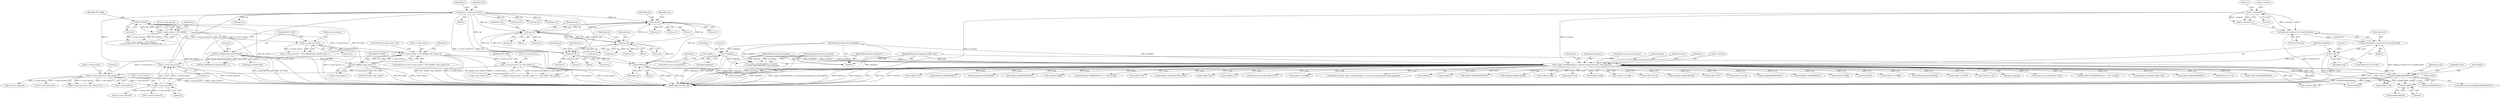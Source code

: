 digraph "1_Android_eeb4e45d5683f88488c083ecf142dc89bc3f0b47@array" {
"1000831" [label="(Call,work[i]*2)"];
"1000649" [label="(Call,work[i]&0x80000000UL)"];
"1000851" [label="(Call,work[i]=top)"];
"1000776" [label="(Call,top-=3)"];
"1000372" [label="(Call,top=s->used_entries*3-2)"];
"1000374" [label="(Call,s->used_entries*3-2)"];
"1000375" [label="(Call,s->used_entries*3)"];
"1000262" [label="(Call,s->used_entries*(s->dec_leafw+1))"];
"1000222" [label="(Call,s->used_entries > INT_MAX/(s->dec_leafw+1))"];
"1000167" [label="(Call,s->used_entries > INT_MAX/2)"];
"1000171" [label="(Call,INT_MAX/2)"];
"1000175" [label="(Call,s->used_entries*2)"];
"1000226" [label="(Call,INT_MAX/(s->dec_leafw+1))"];
"1000181" [label="(Call,INT_MAX/((long) sizeof(*work)))"];
"1000240" [label="(Call,s->used_entries * (s->dec_leafw+1))"];
"1000822" [label="(Call,top-=2)"];
"1000664" [label="(Call,top-=4)"];
"1000723" [label="(Call,top-=3)"];
"1000210" [label="(Call,_make_words(lengthlist,s->entries,work,quantvals,s,opb,maptype))"];
"1000114" [label="(Call,!lengthlist)"];
"1000106" [label="(MethodParameterIn,char *lengthlist)"];
"1000195" [label="(Call,s->entries*2)"];
"1000205" [label="(Call,!work)"];
"1000191" [label="(Call,work=calloc((s->entries*2+1),sizeof(*work)))"];
"1000193" [label="(Call,calloc((s->entries*2+1),sizeof(*work)))"];
"1000107" [label="(MethodParameterIn,long quantvals)"];
"1000105" [label="(MethodParameterIn,codebook *s)"];
"1000108" [label="(MethodParameterIn,oggpack_buffer *opb)"];
"1000109" [label="(MethodParameterIn,int maptype)"];
"1000227" [label="(Identifier,INT_MAX)"];
"1000224" [label="(Identifier,s)"];
"1000204" [label="(ControlStructure,if (!work))"];
"1000400" [label="(Call,s->used_entries*2)"];
"1000177" [label="(Identifier,s)"];
"1000241" [label="(Call,s->used_entries)"];
"1000827" [label="(Identifier,out)"];
"1000438" [label="(Call,work[i]>>8)"];
"1000226" [label="(Call,INT_MAX/(s->dec_leafw+1))"];
"1000359" [label="(Call,work[i] & 0x80000000UL)"];
"1000645" [label="(Identifier,i)"];
"1000544" [label="(Call,out[top]=work[work[i]*2])"];
"1000722" [label="(Block,)"];
"1000810" [label="(Call,top+2)"];
"1000768" [label="(Call,work[i+1]&0x80000000UL)"];
"1000663" [label="(Block,)"];
"1000166" [label="(Call,s->used_entries > INT_MAX/2 ||\n      s->used_entries*2 > INT_MAX/((long) sizeof(*work)) - 1)"];
"1000760" [label="(Call,work[i] & 0xffff)"];
"1000757" [label="(Call,top+2)"];
"1000357" [label="(Call,((work[i] & 0x80000000UL) >> 16) | work[i])"];
"1000250" [label="(Identifier,INT_MAX)"];
"1000183" [label="(Call,(long) sizeof(*work))"];
"1000609" [label="(Call,work[i+1]*2)"];
"1000739" [label="(Call,out[top+1]=work[work[i+1]*2])"];
"1000201" [label="(Call,sizeof(*work))"];
"1000375" [label="(Call,s->used_entries*3)"];
"1000233" [label="(ControlStructure,goto error_out;)"];
"1000301" [label="(Call,s->used_entries*2)"];
"1000747" [label="(Call,work[i+1]*2)"];
"1000175" [label="(Call,s->used_entries*2)"];
"1000497" [label="(Call,work[i]>>8)"];
"1000180" [label="(Call,INT_MAX/((long) sizeof(*work)) - 1)"];
"1000109" [label="(MethodParameterIn,int maptype)"];
"1000824" [label="(Literal,2)"];
"1000836" [label="(Call,out[top+1]=work[work[i+1]*2])"];
"1000664" [label="(Call,top-=4)"];
"1000172" [label="(Identifier,INT_MAX)"];
"1000188" [label="(Literal,1)"];
"1000683" [label="(Call,top+1)"];
"1000179" [label="(Literal,2)"];
"1000181" [label="(Call,INT_MAX/((long) sizeof(*work)))"];
"1000222" [label="(Call,s->used_entries > INT_MAX/(s->dec_leafw+1))"];
"1000339" [label="(Call,s->used_entries*2)"];
"1000199" [label="(Literal,2)"];
"1000813" [label="(Call,work[i+1] & 0xffff)"];
"1000700" [label="(Call,top+2)"];
"1000209" [label="(ControlStructure,if(_make_words(lengthlist,s->entries,work,quantvals,s,opb,maptype)))"];
"1000173" [label="(Literal,2)"];
"1000596" [label="(Call,work[i]*2)"];
"1000732" [label="(Call,work[i]>>16)"];
"1000194" [label="(Call,s->entries*2+1)"];
"1000649" [label="(Call,work[i]&0x80000000UL)"];
"1000541" [label="(Call,top-=3)"];
"1000669" [label="(Identifier,out)"];
"1000770" [label="(Identifier,work)"];
"1000168" [label="(Call,s->used_entries)"];
"1000832" [label="(Call,work[i])"];
"1000115" [label="(Identifier,lengthlist)"];
"1000829" [label="(Call,work[work[i]*2])"];
"1000212" [label="(Call,s->entries)"];
"1000429" [label="(Call,top-=4)"];
"1000191" [label="(Call,work=calloc((s->entries*2+1),sizeof(*work)))"];
"1000261" [label="(Call,s->used_entries*(s->dec_leafw+1)-2)"];
"1000105" [label="(MethodParameterIn,codebook *s)"];
"1000217" [label="(Identifier,s)"];
"1000550" [label="(Call,work[i]*2)"];
"1000117" [label="(Literal,1)"];
"1000376" [label="(Call,s->used_entries)"];
"1000107" [label="(MethodParameterIn,long quantvals)"];
"1000384" [label="(Identifier,s)"];
"1000821" [label="(Block,)"];
"1000831" [label="(Call,work[i]*2)"];
"1000742" [label="(Call,top+1)"];
"1000228" [label="(Call,s->dec_leafw+1)"];
"1000635" [label="(Call,s->used_entries*2)"];
"1000656" [label="(Call,work[i+1]&0x80000000UL)"];
"1000216" [label="(Identifier,quantvals)"];
"1000779" [label="(Call,out[top]=work[work[i]*2])"];
"1000865" [label="(MethodReturn,static int)"];
"1000379" [label="(Literal,3)"];
"1000263" [label="(Call,s->used_entries)"];
"1000835" [label="(Literal,2)"];
"1000488" [label="(Call,top-=3)"];
"1000114" [label="(Call,!lengthlist)"];
"1000856" [label="(Call,free(work))"];
"1000777" [label="(Identifier,top)"];
"1000823" [label="(Identifier,top)"];
"1000200" [label="(Literal,1)"];
"1000525" [label="(Call,work[i] & 0xff)"];
"1000195" [label="(Call,s->entries*2)"];
"1000711" [label="(Call,top+3)"];
"1000728" [label="(Identifier,out)"];
"1000380" [label="(Literal,2)"];
"1000647" [label="(Block,)"];
"1000110" [label="(Block,)"];
"1000266" [label="(Call,s->dec_leafw+1)"];
"1000240" [label="(Call,s->used_entries * (s->dec_leafw+1))"];
"1000211" [label="(Identifier,lengthlist)"];
"1000844" [label="(Call,work[i+1]*2)"];
"1000108" [label="(MethodParameterIn,oggpack_buffer *opb)"];
"1000587" [label="(Call,top-=2)"];
"1000374" [label="(Call,s->used_entries*3-2)"];
"1000666" [label="(Literal,4)"];
"1000468" [label="(Call,work[i] & 0xff)"];
"1000244" [label="(Call,s->dec_leafw+1)"];
"1000176" [label="(Call,s->used_entries)"];
"1000658" [label="(Identifier,work)"];
"1000121" [label="(Identifier,s)"];
"1000650" [label="(Call,work[i])"];
"1000196" [label="(Call,s->entries)"];
"1000793" [label="(Call,top+1)"];
"1000822" [label="(Call,top-=2)"];
"1000271" [label="(Literal,2)"];
"1000479" [label="(Call,work[i+1] & 0xff)"];
"1000149" [label="(Call,_make_words(lengthlist,s->entries,\n\t\t   s->dec_table,quantvals,s,opb,maptype))"];
"1000223" [label="(Call,s->used_entries)"];
"1000665" [label="(Identifier,top)"];
"1000725" [label="(Literal,3)"];
"1000563" [label="(Call,work[i+1]>>8)"];
"1000193" [label="(Call,calloc((s->entries*2+1),sizeof(*work)))"];
"1000590" [label="(Call,out[top]=work[work[i]*2])"];
"1000512" [label="(Call,work[i+1]*2)"];
"1000798" [label="(Call,work[i+1]>>16)"];
"1000262" [label="(Call,s->used_entries*(s->dec_leafw+1))"];
"1000414" [label="(Call,work[i]&0x80000000UL)"];
"1000192" [label="(Identifier,work)"];
"1000653" [label="(Literal,0x80000000UL)"];
"1000239" [label="(Call,s->used_entries * (s->dec_leafw+1) > INT_MAX/s->dec_nodeb)"];
"1000321" [label="(Call,work[i] & 0x80000000UL)"];
"1000372" [label="(Call,top=s->used_entries*3-2)"];
"1000703" [label="(Call,work[i] & 0xffff)"];
"1000220" [label="(ControlStructure,goto error_out;)"];
"1000218" [label="(Identifier,opb)"];
"1000210" [label="(Call,_make_words(lengthlist,s->entries,work,quantvals,s,opb,maptype))"];
"1000724" [label="(Identifier,top)"];
"1000861" [label="(Call,free(work))"];
"1000714" [label="(Call,work[i+1] & 0xffff)"];
"1000648" [label="(ControlStructure,if(work[i]&0x80000000UL))"];
"1000825" [label="(Call,out[top]=work[work[i]*2])"];
"1000785" [label="(Call,work[i]*2)"];
"1000723" [label="(Call,top-=3)"];
"1000851" [label="(Call,work[i]=top)"];
"1000174" [label="(Call,s->used_entries*2 > INT_MAX/((long) sizeof(*work)) - 1)"];
"1000182" [label="(Identifier,INT_MAX)"];
"1000578" [label="(Call,work[i+1] & 0xff)"];
"1000776" [label="(Call,top-=3)"];
"1000453" [label="(Call,work[i+1]>>8)"];
"1000852" [label="(Call,work[i])"];
"1000839" [label="(Call,top+1)"];
"1000219" [label="(Identifier,maptype)"];
"1000171" [label="(Call,INT_MAX/2)"];
"1000205" [label="(Call,!work)"];
"1000601" [label="(Call,out[top+1]=work[work[i+1]*2])"];
"1000249" [label="(Call,INT_MAX/s->dec_nodeb)"];
"1000781" [label="(Identifier,out)"];
"1000370" [label="(Block,)"];
"1000775" [label="(Block,)"];
"1000106" [label="(MethodParameterIn,char *lengthlist)"];
"1000221" [label="(ControlStructure,if (s->used_entries > INT_MAX/(s->dec_leafw+1)))"];
"1000855" [label="(Identifier,top)"];
"1000373" [label="(Identifier,top)"];
"1000237" [label="(Identifier,s)"];
"1000215" [label="(Identifier,work)"];
"1000319" [label="(Call,((work[i] & 0x80000000UL) >> 24) | work[i])"];
"1000206" [label="(Identifier,work)"];
"1000113" [label="(ControlStructure,if (!lengthlist))"];
"1000504" [label="(Call,out[top+1]=work[work[i+1]*2])"];
"1000421" [label="(Call,work[i+1]&0x80000000UL)"];
"1000673" [label="(Call,work[i]>>16)"];
"1000208" [label="(Literal,1)"];
"1000688" [label="(Call,work[i+1]>>16)"];
"1000167" [label="(Call,s->used_entries > INT_MAX/2)"];
"1000778" [label="(Literal,3)"];
"1000533" [label="(Call,work[i+1]&0x80000000UL)"];
"1000831" -> "1000829"  [label="AST: "];
"1000831" -> "1000835"  [label="CFG: "];
"1000832" -> "1000831"  [label="AST: "];
"1000835" -> "1000831"  [label="AST: "];
"1000829" -> "1000831"  [label="CFG: "];
"1000649" -> "1000831"  [label="DDG: work[i]"];
"1000210" -> "1000831"  [label="DDG: work"];
"1000649" -> "1000648"  [label="AST: "];
"1000649" -> "1000653"  [label="CFG: "];
"1000650" -> "1000649"  [label="AST: "];
"1000653" -> "1000649"  [label="AST: "];
"1000658" -> "1000649"  [label="CFG: "];
"1000770" -> "1000649"  [label="CFG: "];
"1000649" -> "1000865"  [label="DDG: work[i]&0x80000000UL"];
"1000851" -> "1000649"  [label="DDG: work[i]"];
"1000210" -> "1000649"  [label="DDG: work"];
"1000649" -> "1000673"  [label="DDG: work[i]"];
"1000649" -> "1000732"  [label="DDG: work[i]"];
"1000649" -> "1000785"  [label="DDG: work[i]"];
"1000851" -> "1000647"  [label="AST: "];
"1000851" -> "1000855"  [label="CFG: "];
"1000852" -> "1000851"  [label="AST: "];
"1000855" -> "1000851"  [label="AST: "];
"1000645" -> "1000851"  [label="CFG: "];
"1000851" -> "1000865"  [label="DDG: work[i]"];
"1000851" -> "1000865"  [label="DDG: top"];
"1000776" -> "1000851"  [label="DDG: top"];
"1000822" -> "1000851"  [label="DDG: top"];
"1000664" -> "1000851"  [label="DDG: top"];
"1000723" -> "1000851"  [label="DDG: top"];
"1000851" -> "1000856"  [label="DDG: work[i]"];
"1000776" -> "1000775"  [label="AST: "];
"1000776" -> "1000778"  [label="CFG: "];
"1000777" -> "1000776"  [label="AST: "];
"1000778" -> "1000776"  [label="AST: "];
"1000781" -> "1000776"  [label="CFG: "];
"1000776" -> "1000664"  [label="DDG: top"];
"1000776" -> "1000723"  [label="DDG: top"];
"1000372" -> "1000776"  [label="DDG: top"];
"1000822" -> "1000776"  [label="DDG: top"];
"1000664" -> "1000776"  [label="DDG: top"];
"1000723" -> "1000776"  [label="DDG: top"];
"1000776" -> "1000793"  [label="DDG: top"];
"1000776" -> "1000810"  [label="DDG: top"];
"1000776" -> "1000822"  [label="DDG: top"];
"1000372" -> "1000370"  [label="AST: "];
"1000372" -> "1000374"  [label="CFG: "];
"1000373" -> "1000372"  [label="AST: "];
"1000374" -> "1000372"  [label="AST: "];
"1000384" -> "1000372"  [label="CFG: "];
"1000372" -> "1000865"  [label="DDG: top"];
"1000372" -> "1000865"  [label="DDG: s->used_entries*3-2"];
"1000374" -> "1000372"  [label="DDG: s->used_entries*3"];
"1000374" -> "1000372"  [label="DDG: 2"];
"1000372" -> "1000429"  [label="DDG: top"];
"1000372" -> "1000488"  [label="DDG: top"];
"1000372" -> "1000541"  [label="DDG: top"];
"1000372" -> "1000587"  [label="DDG: top"];
"1000372" -> "1000664"  [label="DDG: top"];
"1000372" -> "1000723"  [label="DDG: top"];
"1000372" -> "1000822"  [label="DDG: top"];
"1000374" -> "1000380"  [label="CFG: "];
"1000375" -> "1000374"  [label="AST: "];
"1000380" -> "1000374"  [label="AST: "];
"1000374" -> "1000865"  [label="DDG: s->used_entries*3"];
"1000375" -> "1000374"  [label="DDG: s->used_entries"];
"1000375" -> "1000374"  [label="DDG: 3"];
"1000375" -> "1000379"  [label="CFG: "];
"1000376" -> "1000375"  [label="AST: "];
"1000379" -> "1000375"  [label="AST: "];
"1000380" -> "1000375"  [label="CFG: "];
"1000262" -> "1000375"  [label="DDG: s->used_entries"];
"1000375" -> "1000400"  [label="DDG: s->used_entries"];
"1000375" -> "1000635"  [label="DDG: s->used_entries"];
"1000262" -> "1000261"  [label="AST: "];
"1000262" -> "1000266"  [label="CFG: "];
"1000263" -> "1000262"  [label="AST: "];
"1000266" -> "1000262"  [label="AST: "];
"1000271" -> "1000262"  [label="CFG: "];
"1000262" -> "1000865"  [label="DDG: s->used_entries"];
"1000262" -> "1000865"  [label="DDG: s->dec_leafw+1"];
"1000262" -> "1000261"  [label="DDG: s->used_entries"];
"1000262" -> "1000261"  [label="DDG: s->dec_leafw+1"];
"1000222" -> "1000262"  [label="DDG: s->used_entries"];
"1000240" -> "1000262"  [label="DDG: s->used_entries"];
"1000262" -> "1000301"  [label="DDG: s->used_entries"];
"1000262" -> "1000339"  [label="DDG: s->used_entries"];
"1000222" -> "1000221"  [label="AST: "];
"1000222" -> "1000226"  [label="CFG: "];
"1000223" -> "1000222"  [label="AST: "];
"1000226" -> "1000222"  [label="AST: "];
"1000233" -> "1000222"  [label="CFG: "];
"1000237" -> "1000222"  [label="CFG: "];
"1000222" -> "1000865"  [label="DDG: s->used_entries"];
"1000222" -> "1000865"  [label="DDG: INT_MAX/(s->dec_leafw+1)"];
"1000222" -> "1000865"  [label="DDG: s->used_entries > INT_MAX/(s->dec_leafw+1)"];
"1000167" -> "1000222"  [label="DDG: s->used_entries"];
"1000175" -> "1000222"  [label="DDG: s->used_entries"];
"1000226" -> "1000222"  [label="DDG: INT_MAX"];
"1000226" -> "1000222"  [label="DDG: s->dec_leafw+1"];
"1000222" -> "1000240"  [label="DDG: s->used_entries"];
"1000167" -> "1000166"  [label="AST: "];
"1000167" -> "1000171"  [label="CFG: "];
"1000168" -> "1000167"  [label="AST: "];
"1000171" -> "1000167"  [label="AST: "];
"1000177" -> "1000167"  [label="CFG: "];
"1000166" -> "1000167"  [label="CFG: "];
"1000167" -> "1000865"  [label="DDG: s->used_entries"];
"1000167" -> "1000865"  [label="DDG: INT_MAX/2"];
"1000167" -> "1000166"  [label="DDG: s->used_entries"];
"1000167" -> "1000166"  [label="DDG: INT_MAX/2"];
"1000171" -> "1000167"  [label="DDG: INT_MAX"];
"1000171" -> "1000167"  [label="DDG: 2"];
"1000167" -> "1000175"  [label="DDG: s->used_entries"];
"1000171" -> "1000173"  [label="CFG: "];
"1000172" -> "1000171"  [label="AST: "];
"1000173" -> "1000171"  [label="AST: "];
"1000171" -> "1000865"  [label="DDG: INT_MAX"];
"1000171" -> "1000181"  [label="DDG: INT_MAX"];
"1000171" -> "1000226"  [label="DDG: INT_MAX"];
"1000175" -> "1000174"  [label="AST: "];
"1000175" -> "1000179"  [label="CFG: "];
"1000176" -> "1000175"  [label="AST: "];
"1000179" -> "1000175"  [label="AST: "];
"1000182" -> "1000175"  [label="CFG: "];
"1000175" -> "1000865"  [label="DDG: s->used_entries"];
"1000175" -> "1000174"  [label="DDG: s->used_entries"];
"1000175" -> "1000174"  [label="DDG: 2"];
"1000226" -> "1000228"  [label="CFG: "];
"1000227" -> "1000226"  [label="AST: "];
"1000228" -> "1000226"  [label="AST: "];
"1000226" -> "1000865"  [label="DDG: INT_MAX"];
"1000226" -> "1000865"  [label="DDG: s->dec_leafw+1"];
"1000181" -> "1000226"  [label="DDG: INT_MAX"];
"1000226" -> "1000249"  [label="DDG: INT_MAX"];
"1000181" -> "1000180"  [label="AST: "];
"1000181" -> "1000183"  [label="CFG: "];
"1000182" -> "1000181"  [label="AST: "];
"1000183" -> "1000181"  [label="AST: "];
"1000188" -> "1000181"  [label="CFG: "];
"1000181" -> "1000865"  [label="DDG: INT_MAX"];
"1000181" -> "1000865"  [label="DDG: (long) sizeof(*work)"];
"1000181" -> "1000180"  [label="DDG: INT_MAX"];
"1000181" -> "1000180"  [label="DDG: (long) sizeof(*work)"];
"1000240" -> "1000239"  [label="AST: "];
"1000240" -> "1000244"  [label="CFG: "];
"1000241" -> "1000240"  [label="AST: "];
"1000244" -> "1000240"  [label="AST: "];
"1000250" -> "1000240"  [label="CFG: "];
"1000240" -> "1000865"  [label="DDG: s->dec_leafw+1"];
"1000240" -> "1000865"  [label="DDG: s->used_entries"];
"1000240" -> "1000239"  [label="DDG: s->used_entries"];
"1000240" -> "1000239"  [label="DDG: s->dec_leafw+1"];
"1000822" -> "1000821"  [label="AST: "];
"1000822" -> "1000824"  [label="CFG: "];
"1000823" -> "1000822"  [label="AST: "];
"1000824" -> "1000822"  [label="AST: "];
"1000827" -> "1000822"  [label="CFG: "];
"1000822" -> "1000664"  [label="DDG: top"];
"1000822" -> "1000723"  [label="DDG: top"];
"1000664" -> "1000822"  [label="DDG: top"];
"1000723" -> "1000822"  [label="DDG: top"];
"1000822" -> "1000839"  [label="DDG: top"];
"1000664" -> "1000663"  [label="AST: "];
"1000664" -> "1000666"  [label="CFG: "];
"1000665" -> "1000664"  [label="AST: "];
"1000666" -> "1000664"  [label="AST: "];
"1000669" -> "1000664"  [label="CFG: "];
"1000723" -> "1000664"  [label="DDG: top"];
"1000664" -> "1000683"  [label="DDG: top"];
"1000664" -> "1000700"  [label="DDG: top"];
"1000664" -> "1000711"  [label="DDG: top"];
"1000664" -> "1000723"  [label="DDG: top"];
"1000723" -> "1000722"  [label="AST: "];
"1000723" -> "1000725"  [label="CFG: "];
"1000724" -> "1000723"  [label="AST: "];
"1000725" -> "1000723"  [label="AST: "];
"1000728" -> "1000723"  [label="CFG: "];
"1000723" -> "1000742"  [label="DDG: top"];
"1000723" -> "1000757"  [label="DDG: top"];
"1000210" -> "1000209"  [label="AST: "];
"1000210" -> "1000219"  [label="CFG: "];
"1000211" -> "1000210"  [label="AST: "];
"1000212" -> "1000210"  [label="AST: "];
"1000215" -> "1000210"  [label="AST: "];
"1000216" -> "1000210"  [label="AST: "];
"1000217" -> "1000210"  [label="AST: "];
"1000218" -> "1000210"  [label="AST: "];
"1000219" -> "1000210"  [label="AST: "];
"1000220" -> "1000210"  [label="CFG: "];
"1000224" -> "1000210"  [label="CFG: "];
"1000210" -> "1000865"  [label="DDG: _make_words(lengthlist,s->entries,work,quantvals,s,opb,maptype)"];
"1000210" -> "1000865"  [label="DDG: quantvals"];
"1000210" -> "1000865"  [label="DDG: maptype"];
"1000210" -> "1000865"  [label="DDG: s"];
"1000210" -> "1000865"  [label="DDG: opb"];
"1000210" -> "1000865"  [label="DDG: s->entries"];
"1000210" -> "1000865"  [label="DDG: lengthlist"];
"1000114" -> "1000210"  [label="DDG: lengthlist"];
"1000106" -> "1000210"  [label="DDG: lengthlist"];
"1000195" -> "1000210"  [label="DDG: s->entries"];
"1000205" -> "1000210"  [label="DDG: work"];
"1000107" -> "1000210"  [label="DDG: quantvals"];
"1000105" -> "1000210"  [label="DDG: s"];
"1000108" -> "1000210"  [label="DDG: opb"];
"1000109" -> "1000210"  [label="DDG: maptype"];
"1000210" -> "1000321"  [label="DDG: work"];
"1000210" -> "1000319"  [label="DDG: work"];
"1000210" -> "1000359"  [label="DDG: work"];
"1000210" -> "1000357"  [label="DDG: work"];
"1000210" -> "1000414"  [label="DDG: work"];
"1000210" -> "1000421"  [label="DDG: work"];
"1000210" -> "1000438"  [label="DDG: work"];
"1000210" -> "1000453"  [label="DDG: work"];
"1000210" -> "1000468"  [label="DDG: work"];
"1000210" -> "1000479"  [label="DDG: work"];
"1000210" -> "1000497"  [label="DDG: work"];
"1000210" -> "1000504"  [label="DDG: work"];
"1000210" -> "1000512"  [label="DDG: work"];
"1000210" -> "1000525"  [label="DDG: work"];
"1000210" -> "1000533"  [label="DDG: work"];
"1000210" -> "1000544"  [label="DDG: work"];
"1000210" -> "1000550"  [label="DDG: work"];
"1000210" -> "1000563"  [label="DDG: work"];
"1000210" -> "1000578"  [label="DDG: work"];
"1000210" -> "1000590"  [label="DDG: work"];
"1000210" -> "1000596"  [label="DDG: work"];
"1000210" -> "1000601"  [label="DDG: work"];
"1000210" -> "1000609"  [label="DDG: work"];
"1000210" -> "1000656"  [label="DDG: work"];
"1000210" -> "1000673"  [label="DDG: work"];
"1000210" -> "1000688"  [label="DDG: work"];
"1000210" -> "1000703"  [label="DDG: work"];
"1000210" -> "1000714"  [label="DDG: work"];
"1000210" -> "1000732"  [label="DDG: work"];
"1000210" -> "1000739"  [label="DDG: work"];
"1000210" -> "1000747"  [label="DDG: work"];
"1000210" -> "1000760"  [label="DDG: work"];
"1000210" -> "1000768"  [label="DDG: work"];
"1000210" -> "1000779"  [label="DDG: work"];
"1000210" -> "1000785"  [label="DDG: work"];
"1000210" -> "1000798"  [label="DDG: work"];
"1000210" -> "1000813"  [label="DDG: work"];
"1000210" -> "1000825"  [label="DDG: work"];
"1000210" -> "1000836"  [label="DDG: work"];
"1000210" -> "1000844"  [label="DDG: work"];
"1000210" -> "1000856"  [label="DDG: work"];
"1000210" -> "1000861"  [label="DDG: work"];
"1000114" -> "1000113"  [label="AST: "];
"1000114" -> "1000115"  [label="CFG: "];
"1000115" -> "1000114"  [label="AST: "];
"1000117" -> "1000114"  [label="CFG: "];
"1000121" -> "1000114"  [label="CFG: "];
"1000114" -> "1000865"  [label="DDG: !lengthlist"];
"1000114" -> "1000865"  [label="DDG: lengthlist"];
"1000106" -> "1000114"  [label="DDG: lengthlist"];
"1000114" -> "1000149"  [label="DDG: lengthlist"];
"1000106" -> "1000104"  [label="AST: "];
"1000106" -> "1000865"  [label="DDG: lengthlist"];
"1000106" -> "1000149"  [label="DDG: lengthlist"];
"1000195" -> "1000194"  [label="AST: "];
"1000195" -> "1000199"  [label="CFG: "];
"1000196" -> "1000195"  [label="AST: "];
"1000199" -> "1000195"  [label="AST: "];
"1000200" -> "1000195"  [label="CFG: "];
"1000195" -> "1000865"  [label="DDG: s->entries"];
"1000195" -> "1000193"  [label="DDG: s->entries"];
"1000195" -> "1000193"  [label="DDG: 2"];
"1000195" -> "1000194"  [label="DDG: s->entries"];
"1000195" -> "1000194"  [label="DDG: 2"];
"1000205" -> "1000204"  [label="AST: "];
"1000205" -> "1000206"  [label="CFG: "];
"1000206" -> "1000205"  [label="AST: "];
"1000208" -> "1000205"  [label="CFG: "];
"1000211" -> "1000205"  [label="CFG: "];
"1000205" -> "1000865"  [label="DDG: work"];
"1000205" -> "1000865"  [label="DDG: !work"];
"1000191" -> "1000205"  [label="DDG: work"];
"1000191" -> "1000110"  [label="AST: "];
"1000191" -> "1000193"  [label="CFG: "];
"1000192" -> "1000191"  [label="AST: "];
"1000193" -> "1000191"  [label="AST: "];
"1000206" -> "1000191"  [label="CFG: "];
"1000191" -> "1000865"  [label="DDG: calloc((s->entries*2+1),sizeof(*work))"];
"1000193" -> "1000191"  [label="DDG: s->entries*2+1"];
"1000193" -> "1000201"  [label="CFG: "];
"1000194" -> "1000193"  [label="AST: "];
"1000201" -> "1000193"  [label="AST: "];
"1000193" -> "1000865"  [label="DDG: s->entries*2+1"];
"1000107" -> "1000104"  [label="AST: "];
"1000107" -> "1000865"  [label="DDG: quantvals"];
"1000107" -> "1000149"  [label="DDG: quantvals"];
"1000105" -> "1000104"  [label="AST: "];
"1000105" -> "1000865"  [label="DDG: s"];
"1000105" -> "1000149"  [label="DDG: s"];
"1000108" -> "1000104"  [label="AST: "];
"1000108" -> "1000865"  [label="DDG: opb"];
"1000108" -> "1000149"  [label="DDG: opb"];
"1000109" -> "1000104"  [label="AST: "];
"1000109" -> "1000865"  [label="DDG: maptype"];
"1000109" -> "1000149"  [label="DDG: maptype"];
}
